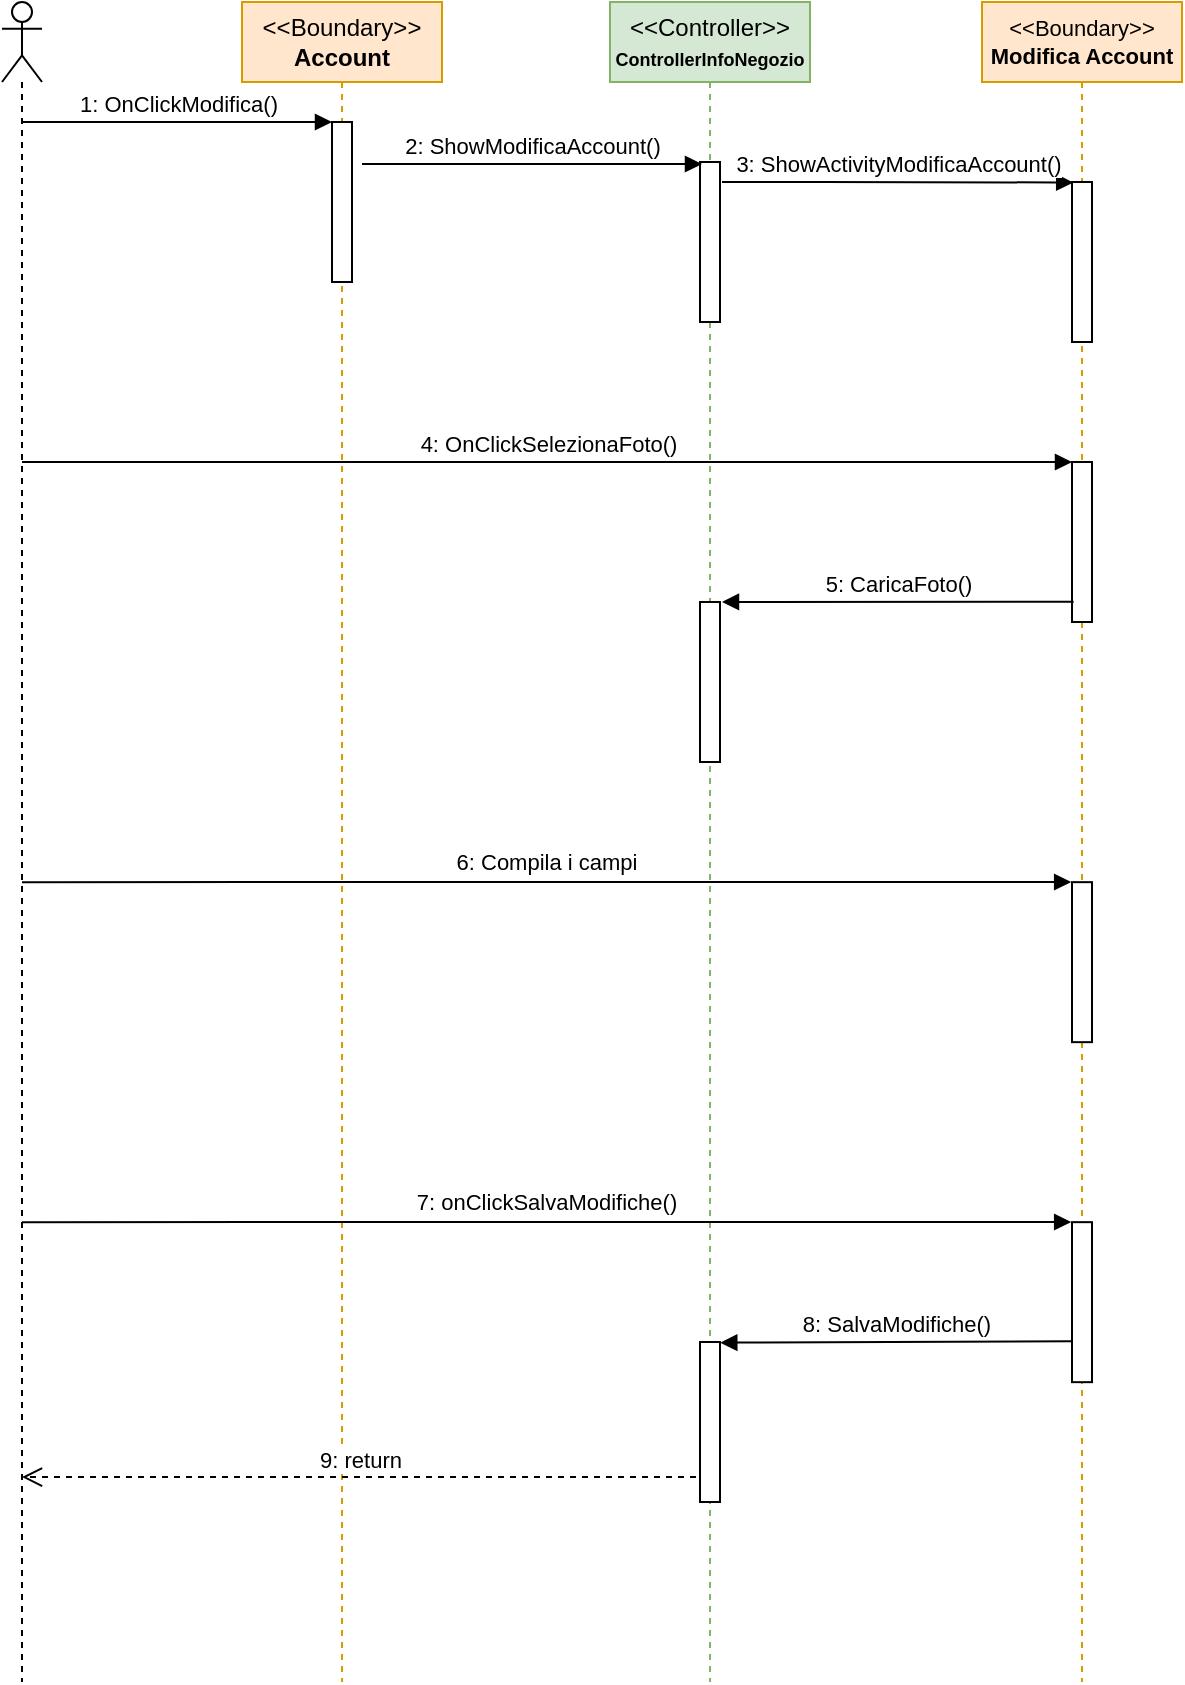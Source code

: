 <mxfile version="20.7.4" type="device"><diagram id="1eMttz_6LEeSIhVellPE" name="Pagina-1"><mxGraphModel dx="1167" dy="572" grid="1" gridSize="10" guides="1" tooltips="1" connect="1" arrows="1" fold="1" page="1" pageScale="1" pageWidth="827" pageHeight="1169" math="0" shadow="0"><root><mxCell id="0"/><mxCell id="1" parent="0"/><mxCell id="jaDhumgDUEXCjP6EV5KC-1" value="" style="shape=umlLifeline;participant=umlActor;perimeter=lifelinePerimeter;whiteSpace=wrap;html=1;container=1;collapsible=0;recursiveResize=0;verticalAlign=top;spacingTop=36;outlineConnect=0;" parent="1" vertex="1"><mxGeometry x="60" y="80" width="20" height="840" as="geometry"/></mxCell><mxCell id="jaDhumgDUEXCjP6EV5KC-2" value="&amp;lt;&amp;lt;Boundary&amp;gt;&amp;gt;&lt;br&gt;&lt;b&gt;Account&lt;/b&gt;" style="shape=umlLifeline;perimeter=lifelinePerimeter;whiteSpace=wrap;html=1;container=1;collapsible=0;recursiveResize=0;outlineConnect=0;fillColor=#ffe6cc;strokeColor=#d79b00;" parent="1" vertex="1"><mxGeometry x="180" y="80" width="100" height="840" as="geometry"/></mxCell><mxCell id="jaDhumgDUEXCjP6EV5KC-3" value="" style="html=1;points=[];perimeter=orthogonalPerimeter;" parent="jaDhumgDUEXCjP6EV5KC-2" vertex="1"><mxGeometry x="45" y="60" width="10" height="80" as="geometry"/></mxCell><mxCell id="jaDhumgDUEXCjP6EV5KC-4" value="1: OnClickModifica()" style="html=1;verticalAlign=bottom;endArrow=block;rounded=0;" parent="1" source="jaDhumgDUEXCjP6EV5KC-1" target="jaDhumgDUEXCjP6EV5KC-3" edge="1"><mxGeometry width="80" relative="1" as="geometry"><mxPoint x="370" y="190" as="sourcePoint"/><mxPoint x="450" y="190" as="targetPoint"/><Array as="points"><mxPoint x="140" y="140"/></Array></mxGeometry></mxCell><mxCell id="jaDhumgDUEXCjP6EV5KC-5" value="&amp;lt;&amp;lt;Controller&amp;gt;&amp;gt;&lt;br&gt;&lt;font size=&quot;1&quot; style=&quot;&quot;&gt;&lt;b style=&quot;font-size: 9px;&quot;&gt;ControllerInfoNegozio&lt;/b&gt;&lt;/font&gt;" style="shape=umlLifeline;perimeter=lifelinePerimeter;whiteSpace=wrap;html=1;container=1;collapsible=0;recursiveResize=0;outlineConnect=0;fillColor=#d5e8d4;strokeColor=#82b366;" parent="1" vertex="1"><mxGeometry x="364" y="80" width="100" height="840" as="geometry"/></mxCell><mxCell id="jaDhumgDUEXCjP6EV5KC-6" value="" style="html=1;points=[];perimeter=orthogonalPerimeter;fontSize=9;" parent="jaDhumgDUEXCjP6EV5KC-5" vertex="1"><mxGeometry x="45" y="80" width="10" height="80" as="geometry"/></mxCell><mxCell id="jaDhumgDUEXCjP6EV5KC-22" value="" style="html=1;points=[];perimeter=orthogonalPerimeter;fontSize=11;" parent="jaDhumgDUEXCjP6EV5KC-5" vertex="1"><mxGeometry x="45" y="300" width="10" height="80" as="geometry"/></mxCell><mxCell id="jaDhumgDUEXCjP6EV5KC-7" value="&lt;font style=&quot;font-size: 11px;&quot;&gt;2: ShowModificaAccount()&lt;/font&gt;" style="html=1;verticalAlign=bottom;endArrow=block;rounded=0;fontSize=9;" parent="1" edge="1"><mxGeometry width="80" relative="1" as="geometry"><mxPoint x="240" y="161" as="sourcePoint"/><mxPoint x="410" y="161" as="targetPoint"/><Array as="points"/></mxGeometry></mxCell><mxCell id="jaDhumgDUEXCjP6EV5KC-8" value="&amp;lt;&amp;lt;Boundary&amp;gt;&amp;gt;&lt;br&gt;&lt;b&gt;Modifica Account&lt;/b&gt;" style="shape=umlLifeline;perimeter=lifelinePerimeter;whiteSpace=wrap;html=1;container=1;collapsible=0;recursiveResize=0;outlineConnect=0;fontSize=11;fillColor=#ffe6cc;strokeColor=#d79b00;" parent="1" vertex="1"><mxGeometry x="550" y="80" width="100" height="840" as="geometry"/></mxCell><mxCell id="jaDhumgDUEXCjP6EV5KC-9" value="" style="html=1;points=[];perimeter=orthogonalPerimeter;fontSize=11;" parent="jaDhumgDUEXCjP6EV5KC-8" vertex="1"><mxGeometry x="45" y="90" width="10" height="80" as="geometry"/></mxCell><mxCell id="jaDhumgDUEXCjP6EV5KC-14" value="" style="html=1;points=[];perimeter=orthogonalPerimeter;fontSize=11;" parent="jaDhumgDUEXCjP6EV5KC-8" vertex="1"><mxGeometry x="45" y="230" width="10" height="80" as="geometry"/></mxCell><mxCell id="jaDhumgDUEXCjP6EV5KC-26" value="" style="html=1;points=[];perimeter=orthogonalPerimeter;fontSize=14;" parent="jaDhumgDUEXCjP6EV5KC-8" vertex="1"><mxGeometry x="45" y="440.08" width="10" height="80" as="geometry"/></mxCell><mxCell id="EaCR1y7CxfdD8BgtZUev-6" value="" style="html=1;points=[];perimeter=orthogonalPerimeter;fontSize=11;" vertex="1" parent="jaDhumgDUEXCjP6EV5KC-8"><mxGeometry x="-141" y="670" width="10" height="80" as="geometry"/></mxCell><mxCell id="EaCR1y7CxfdD8BgtZUev-7" value="" style="html=1;points=[];perimeter=orthogonalPerimeter;fontSize=14;" vertex="1" parent="jaDhumgDUEXCjP6EV5KC-8"><mxGeometry x="45" y="610.08" width="10" height="80" as="geometry"/></mxCell><mxCell id="EaCR1y7CxfdD8BgtZUev-8" value="&lt;font style=&quot;font-size: 11px;&quot;&gt;7: onClickSalvaModifiche()&lt;/font&gt;" style="html=1;verticalAlign=bottom;endArrow=block;rounded=0;fontSize=14;entryX=-0.042;entryY=-0.001;entryDx=0;entryDy=0;entryPerimeter=0;" edge="1" parent="jaDhumgDUEXCjP6EV5KC-8" target="EaCR1y7CxfdD8BgtZUev-7"><mxGeometry width="80" relative="1" as="geometry"><mxPoint x="-480" y="610.08" as="sourcePoint"/><mxPoint x="40" y="610.08" as="targetPoint"/></mxGeometry></mxCell><mxCell id="EaCR1y7CxfdD8BgtZUev-9" value="8: SalvaModifiche()" style="html=1;verticalAlign=bottom;endArrow=block;rounded=0;fontSize=11;entryX=1.014;entryY=0.004;entryDx=0;entryDy=0;entryPerimeter=0;exitX=0.019;exitY=0.745;exitDx=0;exitDy=0;exitPerimeter=0;" edge="1" parent="jaDhumgDUEXCjP6EV5KC-8" source="EaCR1y7CxfdD8BgtZUev-7" target="EaCR1y7CxfdD8BgtZUev-6"><mxGeometry width="80" relative="1" as="geometry"><mxPoint x="40" y="670" as="sourcePoint"/><mxPoint x="-110" y="670" as="targetPoint"/></mxGeometry></mxCell><mxCell id="jaDhumgDUEXCjP6EV5KC-10" value="3: ShowActivityModificaAccount()" style="html=1;verticalAlign=bottom;endArrow=block;rounded=0;fontSize=11;entryX=0.06;entryY=0.003;entryDx=0;entryDy=0;entryPerimeter=0;" parent="1" target="jaDhumgDUEXCjP6EV5KC-9" edge="1"><mxGeometry width="80" relative="1" as="geometry"><mxPoint x="420" y="170" as="sourcePoint"/><mxPoint x="590" y="170" as="targetPoint"/><Array as="points"><mxPoint x="470" y="170"/></Array></mxGeometry></mxCell><mxCell id="jaDhumgDUEXCjP6EV5KC-23" value="5: CaricaFoto()" style="html=1;verticalAlign=bottom;endArrow=block;rounded=0;fontSize=11;exitX=0.08;exitY=0.874;exitDx=0;exitDy=0;exitPerimeter=0;" parent="1" source="jaDhumgDUEXCjP6EV5KC-14" edge="1"><mxGeometry width="80" relative="1" as="geometry"><mxPoint x="590" y="380" as="sourcePoint"/><mxPoint x="420" y="380" as="targetPoint"/></mxGeometry></mxCell><mxCell id="jaDhumgDUEXCjP6EV5KC-15" value="4: OnClickSelezionaFoto()" style="html=1;verticalAlign=bottom;endArrow=block;rounded=0;fontSize=11;" parent="1" source="jaDhumgDUEXCjP6EV5KC-1" target="jaDhumgDUEXCjP6EV5KC-14" edge="1"><mxGeometry width="80" relative="1" as="geometry"><mxPoint x="80" y="310" as="sourcePoint"/><mxPoint x="520" y="340" as="targetPoint"/><Array as="points"><mxPoint x="260" y="310"/></Array></mxGeometry></mxCell><mxCell id="jaDhumgDUEXCjP6EV5KC-27" value="&lt;font style=&quot;font-size: 11px;&quot;&gt;6: Compila i campi&lt;/font&gt;" style="html=1;verticalAlign=bottom;endArrow=block;rounded=0;fontSize=14;entryX=-0.042;entryY=-0.001;entryDx=0;entryDy=0;entryPerimeter=0;" parent="1" target="jaDhumgDUEXCjP6EV5KC-26" edge="1"><mxGeometry width="80" relative="1" as="geometry"><mxPoint x="70" y="520.08" as="sourcePoint"/><mxPoint x="590" y="520.08" as="targetPoint"/></mxGeometry></mxCell><mxCell id="EaCR1y7CxfdD8BgtZUev-10" value="9: return" style="html=1;verticalAlign=bottom;endArrow=open;dashed=1;endSize=8;rounded=0;fontSize=11;exitX=-0.2;exitY=0.844;exitDx=0;exitDy=0;exitPerimeter=0;" edge="1" parent="1" source="EaCR1y7CxfdD8BgtZUev-6" target="jaDhumgDUEXCjP6EV5KC-1"><mxGeometry relative="1" as="geometry"><mxPoint x="260" y="670" as="sourcePoint"/><mxPoint x="180" y="670" as="targetPoint"/></mxGeometry></mxCell></root></mxGraphModel></diagram></mxfile>